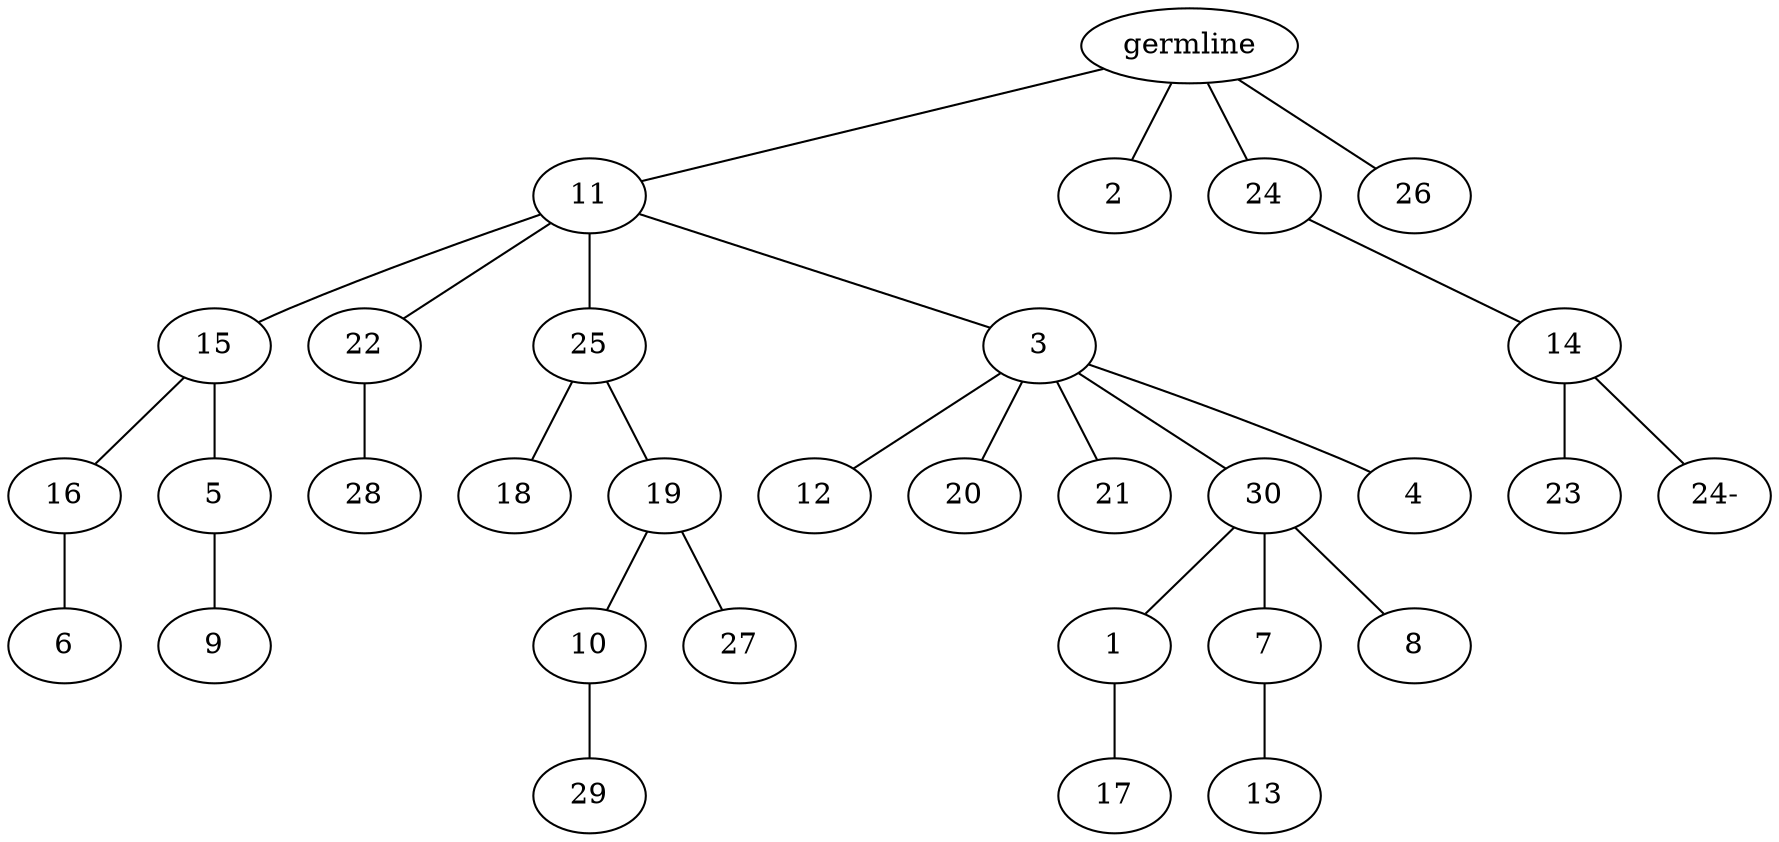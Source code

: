 graph tree {
    "140243380105168" [label="germline"];
    "140243379836288" [label="11"];
    "140243379838688" [label="15"];
    "140243379837536" [label="16"];
    "140243379835328" [label="6"];
    "140243379838400" [label="5"];
    "140243379835616" [label="9"];
    "140243379838208" [label="22"];
    "140243379838784" [label="28"];
    "140243379838640" [label="25"];
    "140243379817824" [label="18"];
    "140243379817920" [label="19"];
    "140243379817968" [label="10"];
    "140243379817680" [label="29"];
    "140243379818304" [label="27"];
    "140243379836336" [label="3"];
    "140243379814752" [label="12"];
    "140243379815040" [label="20"];
    "140243379816048" [label="21"];
    "140243379814464" [label="30"];
    "140243379814560" [label="1"];
    "140243379815808" [label="17"];
    "140243379817584" [label="7"];
    "140243379814800" [label="13"];
    "140243379818256" [label="8"];
    "140243379814512" [label="4"];
    "140243379835376" [label="2"];
    "140243379834944" [label="24"];
    "140243379816192" [label="14"];
    "140243379814656" [label="23"];
    "140243380125856" [label="24-"];
    "140243379836192" [label="26"];
    "140243380105168" -- "140243379836288";
    "140243380105168" -- "140243379835376";
    "140243380105168" -- "140243379834944";
    "140243380105168" -- "140243379836192";
    "140243379836288" -- "140243379838688";
    "140243379836288" -- "140243379838208";
    "140243379836288" -- "140243379838640";
    "140243379836288" -- "140243379836336";
    "140243379838688" -- "140243379837536";
    "140243379838688" -- "140243379838400";
    "140243379837536" -- "140243379835328";
    "140243379838400" -- "140243379835616";
    "140243379838208" -- "140243379838784";
    "140243379838640" -- "140243379817824";
    "140243379838640" -- "140243379817920";
    "140243379817920" -- "140243379817968";
    "140243379817920" -- "140243379818304";
    "140243379817968" -- "140243379817680";
    "140243379836336" -- "140243379814752";
    "140243379836336" -- "140243379815040";
    "140243379836336" -- "140243379816048";
    "140243379836336" -- "140243379814464";
    "140243379836336" -- "140243379814512";
    "140243379814464" -- "140243379814560";
    "140243379814464" -- "140243379817584";
    "140243379814464" -- "140243379818256";
    "140243379814560" -- "140243379815808";
    "140243379817584" -- "140243379814800";
    "140243379834944" -- "140243379816192";
    "140243379816192" -- "140243379814656";
    "140243379816192" -- "140243380125856";
}
